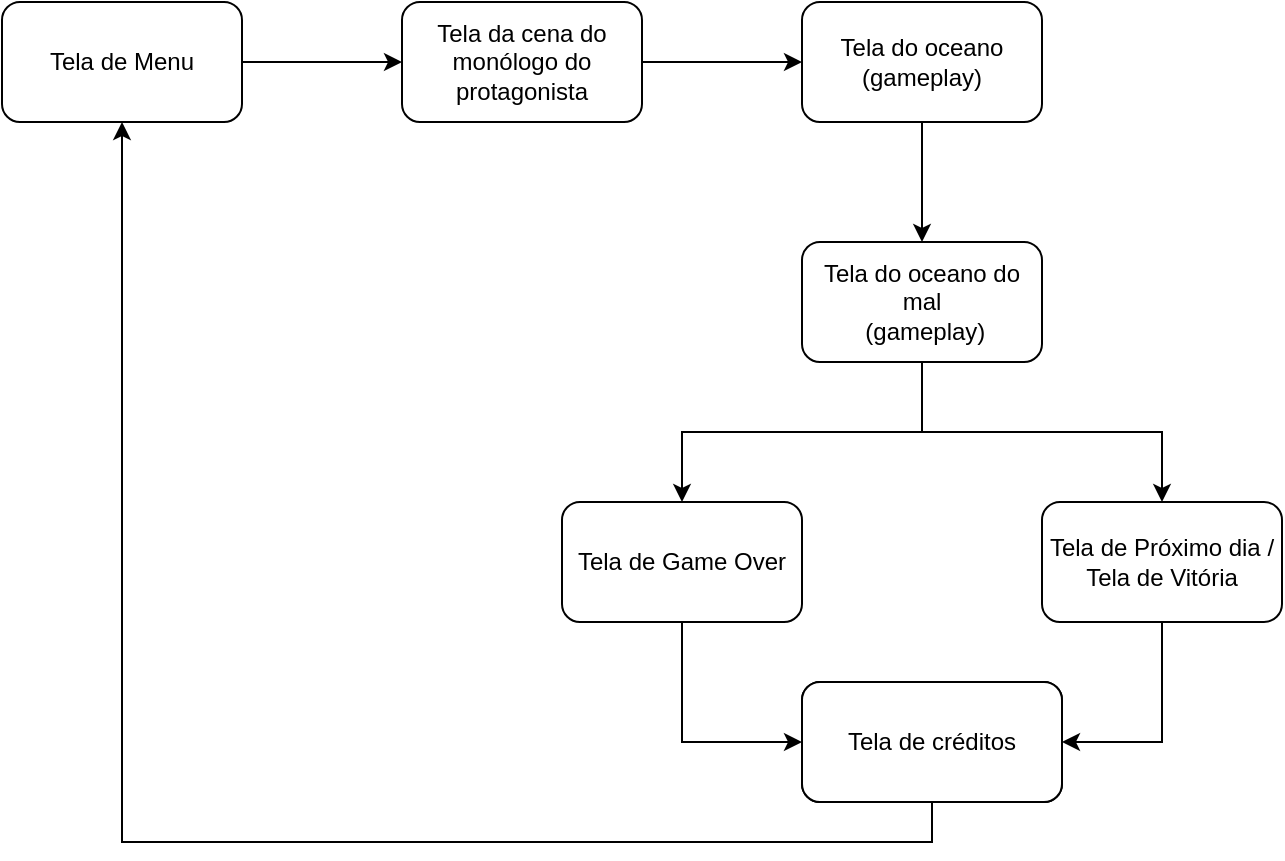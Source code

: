 <mxfile version="24.8.2">
  <diagram name="Page-1" id="KcYTpL-ff8ruV8fbdGf-">
    <mxGraphModel dx="1050" dy="519" grid="1" gridSize="10" guides="1" tooltips="1" connect="1" arrows="1" fold="1" page="1" pageScale="1" pageWidth="827" pageHeight="1169" math="0" shadow="0">
      <root>
        <mxCell id="0" />
        <mxCell id="1" parent="0" />
        <mxCell id="DNsbt84PIh2vWpGsc9Ce-4" style="edgeStyle=orthogonalEdgeStyle;rounded=0;orthogonalLoop=1;jettySize=auto;html=1;entryX=0;entryY=0.5;entryDx=0;entryDy=0;" edge="1" parent="1" source="DNsbt84PIh2vWpGsc9Ce-1" target="DNsbt84PIh2vWpGsc9Ce-3">
          <mxGeometry relative="1" as="geometry" />
        </mxCell>
        <mxCell id="DNsbt84PIh2vWpGsc9Ce-1" value="Tela de Menu" style="rounded=1;whiteSpace=wrap;html=1;" vertex="1" parent="1">
          <mxGeometry x="140" y="210" width="120" height="60" as="geometry" />
        </mxCell>
        <mxCell id="DNsbt84PIh2vWpGsc9Ce-2" value="Tela de Game Over" style="rounded=1;whiteSpace=wrap;html=1;" vertex="1" parent="1">
          <mxGeometry x="420" y="460" width="120" height="60" as="geometry" />
        </mxCell>
        <mxCell id="DNsbt84PIh2vWpGsc9Ce-7" style="edgeStyle=orthogonalEdgeStyle;rounded=0;orthogonalLoop=1;jettySize=auto;html=1;" edge="1" parent="1" source="DNsbt84PIh2vWpGsc9Ce-3" target="DNsbt84PIh2vWpGsc9Ce-5">
          <mxGeometry relative="1" as="geometry" />
        </mxCell>
        <mxCell id="DNsbt84PIh2vWpGsc9Ce-3" value="Tela da cena do monólogo do protagonista" style="rounded=1;whiteSpace=wrap;html=1;" vertex="1" parent="1">
          <mxGeometry x="340" y="210" width="120" height="60" as="geometry" />
        </mxCell>
        <mxCell id="DNsbt84PIh2vWpGsc9Ce-8" style="edgeStyle=orthogonalEdgeStyle;rounded=0;orthogonalLoop=1;jettySize=auto;html=1;entryX=0.5;entryY=0;entryDx=0;entryDy=0;" edge="1" parent="1" source="DNsbt84PIh2vWpGsc9Ce-5" target="DNsbt84PIh2vWpGsc9Ce-6">
          <mxGeometry relative="1" as="geometry" />
        </mxCell>
        <mxCell id="DNsbt84PIh2vWpGsc9Ce-5" value="Tela do oceano (gameplay)" style="rounded=1;whiteSpace=wrap;html=1;" vertex="1" parent="1">
          <mxGeometry x="540" y="210" width="120" height="60" as="geometry" />
        </mxCell>
        <mxCell id="DNsbt84PIh2vWpGsc9Ce-12" style="edgeStyle=orthogonalEdgeStyle;rounded=0;orthogonalLoop=1;jettySize=auto;html=1;" edge="1" parent="1" source="DNsbt84PIh2vWpGsc9Ce-6" target="DNsbt84PIh2vWpGsc9Ce-2">
          <mxGeometry relative="1" as="geometry" />
        </mxCell>
        <mxCell id="DNsbt84PIh2vWpGsc9Ce-13" style="edgeStyle=orthogonalEdgeStyle;rounded=0;orthogonalLoop=1;jettySize=auto;html=1;entryX=0.5;entryY=0;entryDx=0;entryDy=0;" edge="1" parent="1" source="DNsbt84PIh2vWpGsc9Ce-6" target="DNsbt84PIh2vWpGsc9Ce-10">
          <mxGeometry relative="1" as="geometry" />
        </mxCell>
        <mxCell id="DNsbt84PIh2vWpGsc9Ce-6" value="&lt;div&gt;Tela do oceano do mal&lt;/div&gt;&lt;div&gt;&amp;nbsp;(gameplay)&lt;/div&gt;" style="rounded=1;whiteSpace=wrap;html=1;" vertex="1" parent="1">
          <mxGeometry x="540" y="330" width="120" height="60" as="geometry" />
        </mxCell>
        <mxCell id="DNsbt84PIh2vWpGsc9Ce-20" style="edgeStyle=orthogonalEdgeStyle;rounded=0;orthogonalLoop=1;jettySize=auto;html=1;entryX=1;entryY=0.5;entryDx=0;entryDy=0;" edge="1" parent="1" source="DNsbt84PIh2vWpGsc9Ce-10" target="DNsbt84PIh2vWpGsc9Ce-19">
          <mxGeometry relative="1" as="geometry" />
        </mxCell>
        <mxCell id="DNsbt84PIh2vWpGsc9Ce-10" value="Tela de Próximo dia / Tela de Vitória" style="rounded=1;whiteSpace=wrap;html=1;" vertex="1" parent="1">
          <mxGeometry x="660" y="460" width="120" height="60" as="geometry" />
        </mxCell>
        <mxCell id="DNsbt84PIh2vWpGsc9Ce-18" value="Tela de Próximo dia / Tela de Vitória" style="rounded=1;whiteSpace=wrap;html=1;" vertex="1" parent="1">
          <mxGeometry x="540" y="550" width="130" height="60" as="geometry" />
        </mxCell>
        <mxCell id="DNsbt84PIh2vWpGsc9Ce-22" style="edgeStyle=orthogonalEdgeStyle;rounded=0;orthogonalLoop=1;jettySize=auto;html=1;exitX=0.5;exitY=1;exitDx=0;exitDy=0;" edge="1" parent="1" source="DNsbt84PIh2vWpGsc9Ce-19" target="DNsbt84PIh2vWpGsc9Ce-1">
          <mxGeometry relative="1" as="geometry" />
        </mxCell>
        <mxCell id="DNsbt84PIh2vWpGsc9Ce-19" value="Tela de créditos" style="rounded=1;whiteSpace=wrap;html=1;" vertex="1" parent="1">
          <mxGeometry x="540" y="550" width="130" height="60" as="geometry" />
        </mxCell>
        <mxCell id="DNsbt84PIh2vWpGsc9Ce-21" style="edgeStyle=orthogonalEdgeStyle;rounded=0;orthogonalLoop=1;jettySize=auto;html=1;entryX=0;entryY=0.5;entryDx=0;entryDy=0;" edge="1" parent="1" source="DNsbt84PIh2vWpGsc9Ce-2" target="DNsbt84PIh2vWpGsc9Ce-19">
          <mxGeometry relative="1" as="geometry" />
        </mxCell>
      </root>
    </mxGraphModel>
  </diagram>
</mxfile>
